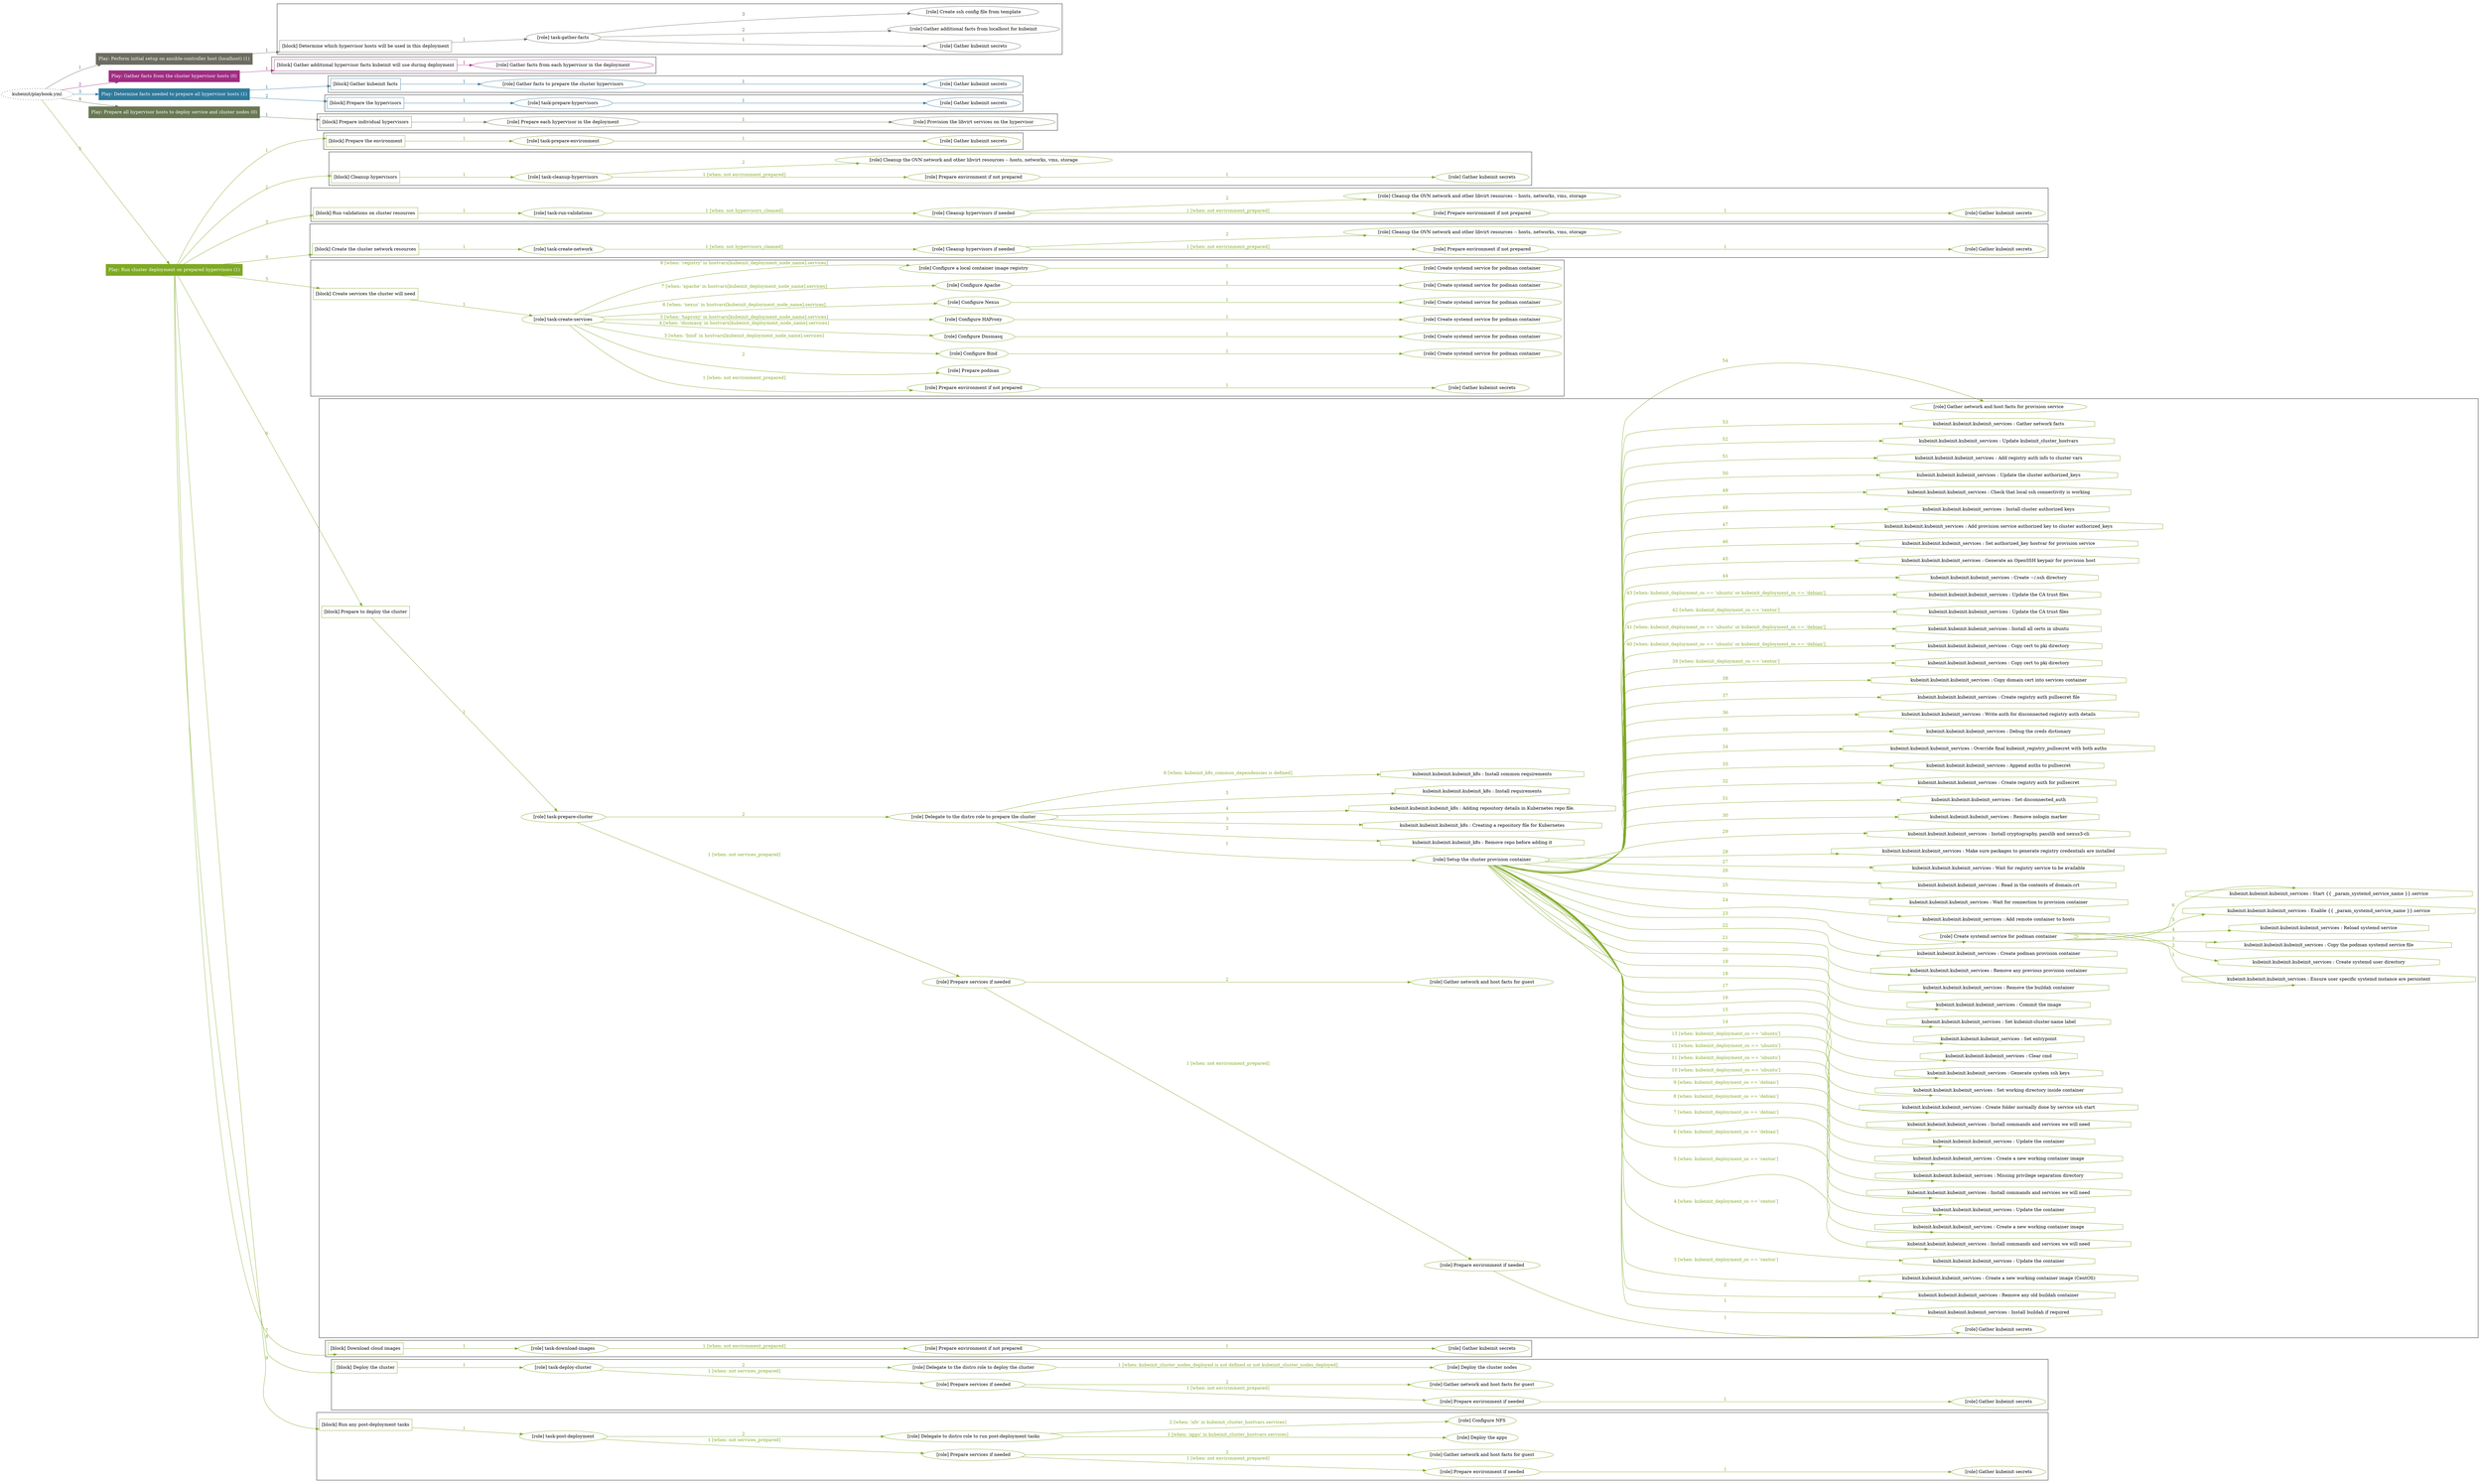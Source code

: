 digraph {
	graph [concentrate=true ordering=in rankdir=LR ratio=fill]
	edge [esep=5 sep=10]
	"kubeinit/playbook.yml" [URL="/home/runner/work/kubeinit/kubeinit/kubeinit/playbook.yml" id=playbook_2d9f80ba style=dotted]
	"kubeinit/playbook.yml" -> play_6750393c [label="1 " color="#6c6c60" fontcolor="#6c6c60" id=edge_3f41554a labeltooltip="1 " tooltip="1 "]
	subgraph "Play: Perform initial setup on ansible-controller host (localhost) (1)" {
		play_6750393c [label="Play: Perform initial setup on ansible-controller host (localhost) (1)" URL="/home/runner/work/kubeinit/kubeinit/kubeinit/playbook.yml" color="#6c6c60" fontcolor="#ffffff" id=play_6750393c shape=box style=filled tooltip=localhost]
		play_6750393c -> block_7e91f33f [label=1 color="#6c6c60" fontcolor="#6c6c60" id=edge_b56aa6e3 labeltooltip=1 tooltip=1]
		subgraph cluster_block_7e91f33f {
			block_7e91f33f [label="[block] Determine which hypervisor hosts will be used in this deployment" URL="/home/runner/work/kubeinit/kubeinit/kubeinit/playbook.yml" color="#6c6c60" id=block_7e91f33f labeltooltip="Determine which hypervisor hosts will be used in this deployment" shape=box tooltip="Determine which hypervisor hosts will be used in this deployment"]
			block_7e91f33f -> role_4b0f9eca [label="1 " color="#6c6c60" fontcolor="#6c6c60" id=edge_8d0aa957 labeltooltip="1 " tooltip="1 "]
			subgraph "task-gather-facts" {
				role_4b0f9eca [label="[role] task-gather-facts" URL="/home/runner/work/kubeinit/kubeinit/kubeinit/playbook.yml" color="#6c6c60" id=role_4b0f9eca tooltip="task-gather-facts"]
				role_4b0f9eca -> role_46d2c65d [label="1 " color="#6c6c60" fontcolor="#6c6c60" id=edge_4c540576 labeltooltip="1 " tooltip="1 "]
				subgraph "Gather kubeinit secrets" {
					role_46d2c65d [label="[role] Gather kubeinit secrets" URL="/home/runner/.ansible/collections/ansible_collections/kubeinit/kubeinit/roles/kubeinit_prepare/tasks/build_hypervisors_group.yml" color="#6c6c60" id=role_46d2c65d tooltip="Gather kubeinit secrets"]
				}
				role_4b0f9eca -> role_31205ba4 [label="2 " color="#6c6c60" fontcolor="#6c6c60" id=edge_594431e7 labeltooltip="2 " tooltip="2 "]
				subgraph "Gather additional facts from localhost for kubeinit" {
					role_31205ba4 [label="[role] Gather additional facts from localhost for kubeinit" URL="/home/runner/.ansible/collections/ansible_collections/kubeinit/kubeinit/roles/kubeinit_prepare/tasks/build_hypervisors_group.yml" color="#6c6c60" id=role_31205ba4 tooltip="Gather additional facts from localhost for kubeinit"]
				}
				role_4b0f9eca -> role_84185247 [label="3 " color="#6c6c60" fontcolor="#6c6c60" id=edge_45a31b50 labeltooltip="3 " tooltip="3 "]
				subgraph "Create ssh config file from template" {
					role_84185247 [label="[role] Create ssh config file from template" URL="/home/runner/.ansible/collections/ansible_collections/kubeinit/kubeinit/roles/kubeinit_prepare/tasks/build_hypervisors_group.yml" color="#6c6c60" id=role_84185247 tooltip="Create ssh config file from template"]
				}
			}
		}
	}
	"kubeinit/playbook.yml" -> play_8131824d [label="2 " color="#9f2d82" fontcolor="#9f2d82" id=edge_c7aa4a03 labeltooltip="2 " tooltip="2 "]
	subgraph "Play: Gather facts from the cluster hypervisor hosts (0)" {
		play_8131824d [label="Play: Gather facts from the cluster hypervisor hosts (0)" URL="/home/runner/work/kubeinit/kubeinit/kubeinit/playbook.yml" color="#9f2d82" fontcolor="#ffffff" id=play_8131824d shape=box style=filled tooltip="Play: Gather facts from the cluster hypervisor hosts (0)"]
		play_8131824d -> block_d279e00c [label=1 color="#9f2d82" fontcolor="#9f2d82" id=edge_ecfe712b labeltooltip=1 tooltip=1]
		subgraph cluster_block_d279e00c {
			block_d279e00c [label="[block] Gather additional hypervisor facts kubeinit will use during deployment" URL="/home/runner/work/kubeinit/kubeinit/kubeinit/playbook.yml" color="#9f2d82" id=block_d279e00c labeltooltip="Gather additional hypervisor facts kubeinit will use during deployment" shape=box tooltip="Gather additional hypervisor facts kubeinit will use during deployment"]
			block_d279e00c -> role_f93a7ccf [label="1 " color="#9f2d82" fontcolor="#9f2d82" id=edge_e7d5a89e labeltooltip="1 " tooltip="1 "]
			subgraph "Gather facts from each hypervisor in the deployment" {
				role_f93a7ccf [label="[role] Gather facts from each hypervisor in the deployment" URL="/home/runner/work/kubeinit/kubeinit/kubeinit/playbook.yml" color="#9f2d82" id=role_f93a7ccf tooltip="Gather facts from each hypervisor in the deployment"]
			}
		}
	}
	"kubeinit/playbook.yml" -> play_5661adb0 [label="3 " color="#307a9c" fontcolor="#307a9c" id=edge_53292b56 labeltooltip="3 " tooltip="3 "]
	subgraph "Play: Determine facts needed to prepare all hypervisor hosts (1)" {
		play_5661adb0 [label="Play: Determine facts needed to prepare all hypervisor hosts (1)" URL="/home/runner/work/kubeinit/kubeinit/kubeinit/playbook.yml" color="#307a9c" fontcolor="#ffffff" id=play_5661adb0 shape=box style=filled tooltip=localhost]
		play_5661adb0 -> block_7cc15d20 [label=1 color="#307a9c" fontcolor="#307a9c" id=edge_f80ab035 labeltooltip=1 tooltip=1]
		subgraph cluster_block_7cc15d20 {
			block_7cc15d20 [label="[block] Gather kubeinit facts" URL="/home/runner/work/kubeinit/kubeinit/kubeinit/playbook.yml" color="#307a9c" id=block_7cc15d20 labeltooltip="Gather kubeinit facts" shape=box tooltip="Gather kubeinit facts"]
			block_7cc15d20 -> role_b7c6d3ce [label="1 " color="#307a9c" fontcolor="#307a9c" id=edge_b7df2566 labeltooltip="1 " tooltip="1 "]
			subgraph "Gather facts to prepare the cluster hypervisors" {
				role_b7c6d3ce [label="[role] Gather facts to prepare the cluster hypervisors" URL="/home/runner/work/kubeinit/kubeinit/kubeinit/playbook.yml" color="#307a9c" id=role_b7c6d3ce tooltip="Gather facts to prepare the cluster hypervisors"]
				role_b7c6d3ce -> role_7c9ec287 [label="1 " color="#307a9c" fontcolor="#307a9c" id=edge_b44ce87d labeltooltip="1 " tooltip="1 "]
				subgraph "Gather kubeinit secrets" {
					role_7c9ec287 [label="[role] Gather kubeinit secrets" URL="/home/runner/.ansible/collections/ansible_collections/kubeinit/kubeinit/roles/kubeinit_prepare/tasks/gather_kubeinit_facts.yml" color="#307a9c" id=role_7c9ec287 tooltip="Gather kubeinit secrets"]
				}
			}
		}
		play_5661adb0 -> block_415cbbf3 [label=2 color="#307a9c" fontcolor="#307a9c" id=edge_b4f98827 labeltooltip=2 tooltip=2]
		subgraph cluster_block_415cbbf3 {
			block_415cbbf3 [label="[block] Prepare the hypervisors" URL="/home/runner/work/kubeinit/kubeinit/kubeinit/playbook.yml" color="#307a9c" id=block_415cbbf3 labeltooltip="Prepare the hypervisors" shape=box tooltip="Prepare the hypervisors"]
			block_415cbbf3 -> role_f06108f8 [label="1 " color="#307a9c" fontcolor="#307a9c" id=edge_209eba26 labeltooltip="1 " tooltip="1 "]
			subgraph "task-prepare-hypervisors" {
				role_f06108f8 [label="[role] task-prepare-hypervisors" URL="/home/runner/work/kubeinit/kubeinit/kubeinit/playbook.yml" color="#307a9c" id=role_f06108f8 tooltip="task-prepare-hypervisors"]
				role_f06108f8 -> role_ba56915b [label="1 " color="#307a9c" fontcolor="#307a9c" id=edge_ac3fd5f5 labeltooltip="1 " tooltip="1 "]
				subgraph "Gather kubeinit secrets" {
					role_ba56915b [label="[role] Gather kubeinit secrets" URL="/home/runner/.ansible/collections/ansible_collections/kubeinit/kubeinit/roles/kubeinit_prepare/tasks/gather_kubeinit_facts.yml" color="#307a9c" id=role_ba56915b tooltip="Gather kubeinit secrets"]
				}
			}
		}
	}
	"kubeinit/playbook.yml" -> play_cdd90feb [label="4 " color="#6a7854" fontcolor="#6a7854" id=edge_b4e2fc61 labeltooltip="4 " tooltip="4 "]
	subgraph "Play: Prepare all hypervisor hosts to deploy service and cluster nodes (0)" {
		play_cdd90feb [label="Play: Prepare all hypervisor hosts to deploy service and cluster nodes (0)" URL="/home/runner/work/kubeinit/kubeinit/kubeinit/playbook.yml" color="#6a7854" fontcolor="#ffffff" id=play_cdd90feb shape=box style=filled tooltip="Play: Prepare all hypervisor hosts to deploy service and cluster nodes (0)"]
		play_cdd90feb -> block_be3eed68 [label=1 color="#6a7854" fontcolor="#6a7854" id=edge_e8c43ddf labeltooltip=1 tooltip=1]
		subgraph cluster_block_be3eed68 {
			block_be3eed68 [label="[block] Prepare individual hypervisors" URL="/home/runner/work/kubeinit/kubeinit/kubeinit/playbook.yml" color="#6a7854" id=block_be3eed68 labeltooltip="Prepare individual hypervisors" shape=box tooltip="Prepare individual hypervisors"]
			block_be3eed68 -> role_d1baad77 [label="1 " color="#6a7854" fontcolor="#6a7854" id=edge_d7ae66bd labeltooltip="1 " tooltip="1 "]
			subgraph "Prepare each hypervisor in the deployment" {
				role_d1baad77 [label="[role] Prepare each hypervisor in the deployment" URL="/home/runner/work/kubeinit/kubeinit/kubeinit/playbook.yml" color="#6a7854" id=role_d1baad77 tooltip="Prepare each hypervisor in the deployment"]
				role_d1baad77 -> role_63c369d5 [label="1 " color="#6a7854" fontcolor="#6a7854" id=edge_722c2d59 labeltooltip="1 " tooltip="1 "]
				subgraph "Provision the libvirt services on the hypervisor" {
					role_63c369d5 [label="[role] Provision the libvirt services on the hypervisor" URL="/home/runner/.ansible/collections/ansible_collections/kubeinit/kubeinit/roles/kubeinit_prepare/tasks/prepare_hypervisor.yml" color="#6a7854" id=role_63c369d5 tooltip="Provision the libvirt services on the hypervisor"]
				}
			}
		}
	}
	"kubeinit/playbook.yml" -> play_3aa4457b [label="5 " color="#7ea923" fontcolor="#7ea923" id=edge_7346a8d8 labeltooltip="5 " tooltip="5 "]
	subgraph "Play: Run cluster deployment on prepared hypervisors (1)" {
		play_3aa4457b [label="Play: Run cluster deployment on prepared hypervisors (1)" URL="/home/runner/work/kubeinit/kubeinit/kubeinit/playbook.yml" color="#7ea923" fontcolor="#ffffff" id=play_3aa4457b shape=box style=filled tooltip=localhost]
		play_3aa4457b -> block_7d7d11b3 [label=1 color="#7ea923" fontcolor="#7ea923" id=edge_70b12353 labeltooltip=1 tooltip=1]
		subgraph cluster_block_7d7d11b3 {
			block_7d7d11b3 [label="[block] Prepare the environment" URL="/home/runner/work/kubeinit/kubeinit/kubeinit/playbook.yml" color="#7ea923" id=block_7d7d11b3 labeltooltip="Prepare the environment" shape=box tooltip="Prepare the environment"]
			block_7d7d11b3 -> role_88c20640 [label="1 " color="#7ea923" fontcolor="#7ea923" id=edge_48c83110 labeltooltip="1 " tooltip="1 "]
			subgraph "task-prepare-environment" {
				role_88c20640 [label="[role] task-prepare-environment" URL="/home/runner/work/kubeinit/kubeinit/kubeinit/playbook.yml" color="#7ea923" id=role_88c20640 tooltip="task-prepare-environment"]
				role_88c20640 -> role_f6c73cba [label="1 " color="#7ea923" fontcolor="#7ea923" id=edge_b8e5a29a labeltooltip="1 " tooltip="1 "]
				subgraph "Gather kubeinit secrets" {
					role_f6c73cba [label="[role] Gather kubeinit secrets" URL="/home/runner/.ansible/collections/ansible_collections/kubeinit/kubeinit/roles/kubeinit_prepare/tasks/gather_kubeinit_facts.yml" color="#7ea923" id=role_f6c73cba tooltip="Gather kubeinit secrets"]
				}
			}
		}
		play_3aa4457b -> block_af307bc6 [label=2 color="#7ea923" fontcolor="#7ea923" id=edge_b9945d71 labeltooltip=2 tooltip=2]
		subgraph cluster_block_af307bc6 {
			block_af307bc6 [label="[block] Cleanup hypervisors" URL="/home/runner/work/kubeinit/kubeinit/kubeinit/playbook.yml" color="#7ea923" id=block_af307bc6 labeltooltip="Cleanup hypervisors" shape=box tooltip="Cleanup hypervisors"]
			block_af307bc6 -> role_bbf666f9 [label="1 " color="#7ea923" fontcolor="#7ea923" id=edge_5f9c193c labeltooltip="1 " tooltip="1 "]
			subgraph "task-cleanup-hypervisors" {
				role_bbf666f9 [label="[role] task-cleanup-hypervisors" URL="/home/runner/work/kubeinit/kubeinit/kubeinit/playbook.yml" color="#7ea923" id=role_bbf666f9 tooltip="task-cleanup-hypervisors"]
				role_bbf666f9 -> role_99d01a88 [label="1 [when: not environment_prepared]" color="#7ea923" fontcolor="#7ea923" id=edge_311baaf1 labeltooltip="1 [when: not environment_prepared]" tooltip="1 [when: not environment_prepared]"]
				subgraph "Prepare environment if not prepared" {
					role_99d01a88 [label="[role] Prepare environment if not prepared" URL="/home/runner/.ansible/collections/ansible_collections/kubeinit/kubeinit/roles/kubeinit_prepare/tasks/cleanup_hypervisors.yml" color="#7ea923" id=role_99d01a88 tooltip="Prepare environment if not prepared"]
					role_99d01a88 -> role_767ae3f3 [label="1 " color="#7ea923" fontcolor="#7ea923" id=edge_88988634 labeltooltip="1 " tooltip="1 "]
					subgraph "Gather kubeinit secrets" {
						role_767ae3f3 [label="[role] Gather kubeinit secrets" URL="/home/runner/.ansible/collections/ansible_collections/kubeinit/kubeinit/roles/kubeinit_prepare/tasks/gather_kubeinit_facts.yml" color="#7ea923" id=role_767ae3f3 tooltip="Gather kubeinit secrets"]
					}
				}
				role_bbf666f9 -> role_acbdb4d5 [label="2 " color="#7ea923" fontcolor="#7ea923" id=edge_ae118da9 labeltooltip="2 " tooltip="2 "]
				subgraph "Cleanup the OVN network and other libvirt resources -- hosts, networks, vms, storage" {
					role_acbdb4d5 [label="[role] Cleanup the OVN network and other libvirt resources -- hosts, networks, vms, storage" URL="/home/runner/.ansible/collections/ansible_collections/kubeinit/kubeinit/roles/kubeinit_prepare/tasks/cleanup_hypervisors.yml" color="#7ea923" id=role_acbdb4d5 tooltip="Cleanup the OVN network and other libvirt resources -- hosts, networks, vms, storage"]
				}
			}
		}
		play_3aa4457b -> block_da0e6e21 [label=3 color="#7ea923" fontcolor="#7ea923" id=edge_00ca0799 labeltooltip=3 tooltip=3]
		subgraph cluster_block_da0e6e21 {
			block_da0e6e21 [label="[block] Run validations on cluster resources" URL="/home/runner/work/kubeinit/kubeinit/kubeinit/playbook.yml" color="#7ea923" id=block_da0e6e21 labeltooltip="Run validations on cluster resources" shape=box tooltip="Run validations on cluster resources"]
			block_da0e6e21 -> role_46553a46 [label="1 " color="#7ea923" fontcolor="#7ea923" id=edge_9a6ba215 labeltooltip="1 " tooltip="1 "]
			subgraph "task-run-validations" {
				role_46553a46 [label="[role] task-run-validations" URL="/home/runner/work/kubeinit/kubeinit/kubeinit/playbook.yml" color="#7ea923" id=role_46553a46 tooltip="task-run-validations"]
				role_46553a46 -> role_1e5a35e7 [label="1 [when: not hypervisors_cleaned]" color="#7ea923" fontcolor="#7ea923" id=edge_8770a211 labeltooltip="1 [when: not hypervisors_cleaned]" tooltip="1 [when: not hypervisors_cleaned]"]
				subgraph "Cleanup hypervisors if needed" {
					role_1e5a35e7 [label="[role] Cleanup hypervisors if needed" URL="/home/runner/.ansible/collections/ansible_collections/kubeinit/kubeinit/roles/kubeinit_validations/tasks/main.yml" color="#7ea923" id=role_1e5a35e7 tooltip="Cleanup hypervisors if needed"]
					role_1e5a35e7 -> role_58fa09e6 [label="1 [when: not environment_prepared]" color="#7ea923" fontcolor="#7ea923" id=edge_27278eba labeltooltip="1 [when: not environment_prepared]" tooltip="1 [when: not environment_prepared]"]
					subgraph "Prepare environment if not prepared" {
						role_58fa09e6 [label="[role] Prepare environment if not prepared" URL="/home/runner/.ansible/collections/ansible_collections/kubeinit/kubeinit/roles/kubeinit_prepare/tasks/cleanup_hypervisors.yml" color="#7ea923" id=role_58fa09e6 tooltip="Prepare environment if not prepared"]
						role_58fa09e6 -> role_dc7f9d03 [label="1 " color="#7ea923" fontcolor="#7ea923" id=edge_30b3472a labeltooltip="1 " tooltip="1 "]
						subgraph "Gather kubeinit secrets" {
							role_dc7f9d03 [label="[role] Gather kubeinit secrets" URL="/home/runner/.ansible/collections/ansible_collections/kubeinit/kubeinit/roles/kubeinit_prepare/tasks/gather_kubeinit_facts.yml" color="#7ea923" id=role_dc7f9d03 tooltip="Gather kubeinit secrets"]
						}
					}
					role_1e5a35e7 -> role_70357d08 [label="2 " color="#7ea923" fontcolor="#7ea923" id=edge_49cd540f labeltooltip="2 " tooltip="2 "]
					subgraph "Cleanup the OVN network and other libvirt resources -- hosts, networks, vms, storage" {
						role_70357d08 [label="[role] Cleanup the OVN network and other libvirt resources -- hosts, networks, vms, storage" URL="/home/runner/.ansible/collections/ansible_collections/kubeinit/kubeinit/roles/kubeinit_prepare/tasks/cleanup_hypervisors.yml" color="#7ea923" id=role_70357d08 tooltip="Cleanup the OVN network and other libvirt resources -- hosts, networks, vms, storage"]
					}
				}
			}
		}
		play_3aa4457b -> block_78b2414e [label=4 color="#7ea923" fontcolor="#7ea923" id=edge_2c86ae4c labeltooltip=4 tooltip=4]
		subgraph cluster_block_78b2414e {
			block_78b2414e [label="[block] Create the cluster network resources" URL="/home/runner/work/kubeinit/kubeinit/kubeinit/playbook.yml" color="#7ea923" id=block_78b2414e labeltooltip="Create the cluster network resources" shape=box tooltip="Create the cluster network resources"]
			block_78b2414e -> role_b0786b7c [label="1 " color="#7ea923" fontcolor="#7ea923" id=edge_b20ed166 labeltooltip="1 " tooltip="1 "]
			subgraph "task-create-network" {
				role_b0786b7c [label="[role] task-create-network" URL="/home/runner/work/kubeinit/kubeinit/kubeinit/playbook.yml" color="#7ea923" id=role_b0786b7c tooltip="task-create-network"]
				role_b0786b7c -> role_2c9c2036 [label="1 [when: not hypervisors_cleaned]" color="#7ea923" fontcolor="#7ea923" id=edge_1eedc79c labeltooltip="1 [when: not hypervisors_cleaned]" tooltip="1 [when: not hypervisors_cleaned]"]
				subgraph "Cleanup hypervisors if needed" {
					role_2c9c2036 [label="[role] Cleanup hypervisors if needed" URL="/home/runner/.ansible/collections/ansible_collections/kubeinit/kubeinit/roles/kubeinit_libvirt/tasks/create_network.yml" color="#7ea923" id=role_2c9c2036 tooltip="Cleanup hypervisors if needed"]
					role_2c9c2036 -> role_50ec4e17 [label="1 [when: not environment_prepared]" color="#7ea923" fontcolor="#7ea923" id=edge_294142e3 labeltooltip="1 [when: not environment_prepared]" tooltip="1 [when: not environment_prepared]"]
					subgraph "Prepare environment if not prepared" {
						role_50ec4e17 [label="[role] Prepare environment if not prepared" URL="/home/runner/.ansible/collections/ansible_collections/kubeinit/kubeinit/roles/kubeinit_prepare/tasks/cleanup_hypervisors.yml" color="#7ea923" id=role_50ec4e17 tooltip="Prepare environment if not prepared"]
						role_50ec4e17 -> role_972e4a7a [label="1 " color="#7ea923" fontcolor="#7ea923" id=edge_f032a23d labeltooltip="1 " tooltip="1 "]
						subgraph "Gather kubeinit secrets" {
							role_972e4a7a [label="[role] Gather kubeinit secrets" URL="/home/runner/.ansible/collections/ansible_collections/kubeinit/kubeinit/roles/kubeinit_prepare/tasks/gather_kubeinit_facts.yml" color="#7ea923" id=role_972e4a7a tooltip="Gather kubeinit secrets"]
						}
					}
					role_2c9c2036 -> role_54926153 [label="2 " color="#7ea923" fontcolor="#7ea923" id=edge_a86d6aef labeltooltip="2 " tooltip="2 "]
					subgraph "Cleanup the OVN network and other libvirt resources -- hosts, networks, vms, storage" {
						role_54926153 [label="[role] Cleanup the OVN network and other libvirt resources -- hosts, networks, vms, storage" URL="/home/runner/.ansible/collections/ansible_collections/kubeinit/kubeinit/roles/kubeinit_prepare/tasks/cleanup_hypervisors.yml" color="#7ea923" id=role_54926153 tooltip="Cleanup the OVN network and other libvirt resources -- hosts, networks, vms, storage"]
					}
				}
			}
		}
		play_3aa4457b -> block_7e3ac956 [label=5 color="#7ea923" fontcolor="#7ea923" id=edge_90a5dc49 labeltooltip=5 tooltip=5]
		subgraph cluster_block_7e3ac956 {
			block_7e3ac956 [label="[block] Create services the cluster will need" URL="/home/runner/work/kubeinit/kubeinit/kubeinit/playbook.yml" color="#7ea923" id=block_7e3ac956 labeltooltip="Create services the cluster will need" shape=box tooltip="Create services the cluster will need"]
			block_7e3ac956 -> role_115a5f64 [label="1 " color="#7ea923" fontcolor="#7ea923" id=edge_ad735126 labeltooltip="1 " tooltip="1 "]
			subgraph "task-create-services" {
				role_115a5f64 [label="[role] task-create-services" URL="/home/runner/work/kubeinit/kubeinit/kubeinit/playbook.yml" color="#7ea923" id=role_115a5f64 tooltip="task-create-services"]
				role_115a5f64 -> role_79c2cd4b [label="1 [when: not environment_prepared]" color="#7ea923" fontcolor="#7ea923" id=edge_7b8b8508 labeltooltip="1 [when: not environment_prepared]" tooltip="1 [when: not environment_prepared]"]
				subgraph "Prepare environment if not prepared" {
					role_79c2cd4b [label="[role] Prepare environment if not prepared" URL="/home/runner/.ansible/collections/ansible_collections/kubeinit/kubeinit/roles/kubeinit_services/tasks/main.yml" color="#7ea923" id=role_79c2cd4b tooltip="Prepare environment if not prepared"]
					role_79c2cd4b -> role_1962406e [label="1 " color="#7ea923" fontcolor="#7ea923" id=edge_0ed73dee labeltooltip="1 " tooltip="1 "]
					subgraph "Gather kubeinit secrets" {
						role_1962406e [label="[role] Gather kubeinit secrets" URL="/home/runner/.ansible/collections/ansible_collections/kubeinit/kubeinit/roles/kubeinit_prepare/tasks/gather_kubeinit_facts.yml" color="#7ea923" id=role_1962406e tooltip="Gather kubeinit secrets"]
					}
				}
				role_115a5f64 -> role_a21f8c80 [label="2 " color="#7ea923" fontcolor="#7ea923" id=edge_13471f0e labeltooltip="2 " tooltip="2 "]
				subgraph "Prepare podman" {
					role_a21f8c80 [label="[role] Prepare podman" URL="/home/runner/.ansible/collections/ansible_collections/kubeinit/kubeinit/roles/kubeinit_services/tasks/00_create_service_pod.yml" color="#7ea923" id=role_a21f8c80 tooltip="Prepare podman"]
				}
				role_115a5f64 -> role_231efc7b [label="3 [when: 'bind' in hostvars[kubeinit_deployment_node_name].services]" color="#7ea923" fontcolor="#7ea923" id=edge_5fc9f6de labeltooltip="3 [when: 'bind' in hostvars[kubeinit_deployment_node_name].services]" tooltip="3 [when: 'bind' in hostvars[kubeinit_deployment_node_name].services]"]
				subgraph "Configure Bind" {
					role_231efc7b [label="[role] Configure Bind" URL="/home/runner/.ansible/collections/ansible_collections/kubeinit/kubeinit/roles/kubeinit_services/tasks/start_services_containers.yml" color="#7ea923" id=role_231efc7b tooltip="Configure Bind"]
					role_231efc7b -> role_fe57a7a1 [label="1 " color="#7ea923" fontcolor="#7ea923" id=edge_fbb6f975 labeltooltip="1 " tooltip="1 "]
					subgraph "Create systemd service for podman container" {
						role_fe57a7a1 [label="[role] Create systemd service for podman container" URL="/home/runner/.ansible/collections/ansible_collections/kubeinit/kubeinit/roles/kubeinit_bind/tasks/main.yml" color="#7ea923" id=role_fe57a7a1 tooltip="Create systemd service for podman container"]
					}
				}
				role_115a5f64 -> role_a8cd74ab [label="4 [when: 'dnsmasq' in hostvars[kubeinit_deployment_node_name].services]" color="#7ea923" fontcolor="#7ea923" id=edge_2a38284c labeltooltip="4 [when: 'dnsmasq' in hostvars[kubeinit_deployment_node_name].services]" tooltip="4 [when: 'dnsmasq' in hostvars[kubeinit_deployment_node_name].services]"]
				subgraph "Configure Dnsmasq" {
					role_a8cd74ab [label="[role] Configure Dnsmasq" URL="/home/runner/.ansible/collections/ansible_collections/kubeinit/kubeinit/roles/kubeinit_services/tasks/start_services_containers.yml" color="#7ea923" id=role_a8cd74ab tooltip="Configure Dnsmasq"]
					role_a8cd74ab -> role_01308512 [label="1 " color="#7ea923" fontcolor="#7ea923" id=edge_7658b95e labeltooltip="1 " tooltip="1 "]
					subgraph "Create systemd service for podman container" {
						role_01308512 [label="[role] Create systemd service for podman container" URL="/home/runner/.ansible/collections/ansible_collections/kubeinit/kubeinit/roles/kubeinit_dnsmasq/tasks/main.yml" color="#7ea923" id=role_01308512 tooltip="Create systemd service for podman container"]
					}
				}
				role_115a5f64 -> role_e5fb44b1 [label="5 [when: 'haproxy' in hostvars[kubeinit_deployment_node_name].services]" color="#7ea923" fontcolor="#7ea923" id=edge_3c7fe4d7 labeltooltip="5 [when: 'haproxy' in hostvars[kubeinit_deployment_node_name].services]" tooltip="5 [when: 'haproxy' in hostvars[kubeinit_deployment_node_name].services]"]
				subgraph "Configure HAProxy" {
					role_e5fb44b1 [label="[role] Configure HAProxy" URL="/home/runner/.ansible/collections/ansible_collections/kubeinit/kubeinit/roles/kubeinit_services/tasks/start_services_containers.yml" color="#7ea923" id=role_e5fb44b1 tooltip="Configure HAProxy"]
					role_e5fb44b1 -> role_a26b6b64 [label="1 " color="#7ea923" fontcolor="#7ea923" id=edge_804b1939 labeltooltip="1 " tooltip="1 "]
					subgraph "Create systemd service for podman container" {
						role_a26b6b64 [label="[role] Create systemd service for podman container" URL="/home/runner/.ansible/collections/ansible_collections/kubeinit/kubeinit/roles/kubeinit_haproxy/tasks/main.yml" color="#7ea923" id=role_a26b6b64 tooltip="Create systemd service for podman container"]
					}
				}
				role_115a5f64 -> role_980ff4b4 [label="6 [when: 'nexus' in hostvars[kubeinit_deployment_node_name].services]" color="#7ea923" fontcolor="#7ea923" id=edge_6c9b3641 labeltooltip="6 [when: 'nexus' in hostvars[kubeinit_deployment_node_name].services]" tooltip="6 [when: 'nexus' in hostvars[kubeinit_deployment_node_name].services]"]
				subgraph "Configure Nexus" {
					role_980ff4b4 [label="[role] Configure Nexus" URL="/home/runner/.ansible/collections/ansible_collections/kubeinit/kubeinit/roles/kubeinit_services/tasks/start_services_containers.yml" color="#7ea923" id=role_980ff4b4 tooltip="Configure Nexus"]
					role_980ff4b4 -> role_9172a037 [label="1 " color="#7ea923" fontcolor="#7ea923" id=edge_bc95531f labeltooltip="1 " tooltip="1 "]
					subgraph "Create systemd service for podman container" {
						role_9172a037 [label="[role] Create systemd service for podman container" URL="/home/runner/.ansible/collections/ansible_collections/kubeinit/kubeinit/roles/kubeinit_nexus/tasks/main.yml" color="#7ea923" id=role_9172a037 tooltip="Create systemd service for podman container"]
					}
				}
				role_115a5f64 -> role_c1dd41e0 [label="7 [when: 'apache' in hostvars[kubeinit_deployment_node_name].services]" color="#7ea923" fontcolor="#7ea923" id=edge_36c469cd labeltooltip="7 [when: 'apache' in hostvars[kubeinit_deployment_node_name].services]" tooltip="7 [when: 'apache' in hostvars[kubeinit_deployment_node_name].services]"]
				subgraph "Configure Apache" {
					role_c1dd41e0 [label="[role] Configure Apache" URL="/home/runner/.ansible/collections/ansible_collections/kubeinit/kubeinit/roles/kubeinit_services/tasks/start_services_containers.yml" color="#7ea923" id=role_c1dd41e0 tooltip="Configure Apache"]
					role_c1dd41e0 -> role_d1843420 [label="1 " color="#7ea923" fontcolor="#7ea923" id=edge_810b0d04 labeltooltip="1 " tooltip="1 "]
					subgraph "Create systemd service for podman container" {
						role_d1843420 [label="[role] Create systemd service for podman container" URL="/home/runner/.ansible/collections/ansible_collections/kubeinit/kubeinit/roles/kubeinit_apache/tasks/main.yml" color="#7ea923" id=role_d1843420 tooltip="Create systemd service for podman container"]
					}
				}
				role_115a5f64 -> role_38c421b2 [label="8 [when: 'registry' in hostvars[kubeinit_deployment_node_name].services]" color="#7ea923" fontcolor="#7ea923" id=edge_f2544b2e labeltooltip="8 [when: 'registry' in hostvars[kubeinit_deployment_node_name].services]" tooltip="8 [when: 'registry' in hostvars[kubeinit_deployment_node_name].services]"]
				subgraph "Configure a local container image registry" {
					role_38c421b2 [label="[role] Configure a local container image registry" URL="/home/runner/.ansible/collections/ansible_collections/kubeinit/kubeinit/roles/kubeinit_services/tasks/start_services_containers.yml" color="#7ea923" id=role_38c421b2 tooltip="Configure a local container image registry"]
					role_38c421b2 -> role_c4356f39 [label="1 " color="#7ea923" fontcolor="#7ea923" id=edge_b0133c6a labeltooltip="1 " tooltip="1 "]
					subgraph "Create systemd service for podman container" {
						role_c4356f39 [label="[role] Create systemd service for podman container" URL="/home/runner/.ansible/collections/ansible_collections/kubeinit/kubeinit/roles/kubeinit_registry/tasks/main.yml" color="#7ea923" id=role_c4356f39 tooltip="Create systemd service for podman container"]
					}
				}
			}
		}
		play_3aa4457b -> block_20493a60 [label=6 color="#7ea923" fontcolor="#7ea923" id=edge_4b864160 labeltooltip=6 tooltip=6]
		subgraph cluster_block_20493a60 {
			block_20493a60 [label="[block] Prepare to deploy the cluster" URL="/home/runner/work/kubeinit/kubeinit/kubeinit/playbook.yml" color="#7ea923" id=block_20493a60 labeltooltip="Prepare to deploy the cluster" shape=box tooltip="Prepare to deploy the cluster"]
			block_20493a60 -> role_9b226ee2 [label="1 " color="#7ea923" fontcolor="#7ea923" id=edge_bc7a1344 labeltooltip="1 " tooltip="1 "]
			subgraph "task-prepare-cluster" {
				role_9b226ee2 [label="[role] task-prepare-cluster" URL="/home/runner/work/kubeinit/kubeinit/kubeinit/playbook.yml" color="#7ea923" id=role_9b226ee2 tooltip="task-prepare-cluster"]
				role_9b226ee2 -> role_2f12ca0c [label="1 [when: not services_prepared]" color="#7ea923" fontcolor="#7ea923" id=edge_00aa355d labeltooltip="1 [when: not services_prepared]" tooltip="1 [when: not services_prepared]"]
				subgraph "Prepare services if needed" {
					role_2f12ca0c [label="[role] Prepare services if needed" URL="/home/runner/.ansible/collections/ansible_collections/kubeinit/kubeinit/roles/kubeinit_prepare/tasks/prepare_cluster.yml" color="#7ea923" id=role_2f12ca0c tooltip="Prepare services if needed"]
					role_2f12ca0c -> role_e92ae007 [label="1 [when: not environment_prepared]" color="#7ea923" fontcolor="#7ea923" id=edge_cc3078c6 labeltooltip="1 [when: not environment_prepared]" tooltip="1 [when: not environment_prepared]"]
					subgraph "Prepare environment if needed" {
						role_e92ae007 [label="[role] Prepare environment if needed" URL="/home/runner/.ansible/collections/ansible_collections/kubeinit/kubeinit/roles/kubeinit_services/tasks/prepare_services.yml" color="#7ea923" id=role_e92ae007 tooltip="Prepare environment if needed"]
						role_e92ae007 -> role_721b78fa [label="1 " color="#7ea923" fontcolor="#7ea923" id=edge_b84c79f2 labeltooltip="1 " tooltip="1 "]
						subgraph "Gather kubeinit secrets" {
							role_721b78fa [label="[role] Gather kubeinit secrets" URL="/home/runner/.ansible/collections/ansible_collections/kubeinit/kubeinit/roles/kubeinit_prepare/tasks/gather_kubeinit_facts.yml" color="#7ea923" id=role_721b78fa tooltip="Gather kubeinit secrets"]
						}
					}
					role_2f12ca0c -> role_451ebb1b [label="2 " color="#7ea923" fontcolor="#7ea923" id=edge_d668cd7a labeltooltip="2 " tooltip="2 "]
					subgraph "Gather network and host facts for guest" {
						role_451ebb1b [label="[role] Gather network and host facts for guest" URL="/home/runner/.ansible/collections/ansible_collections/kubeinit/kubeinit/roles/kubeinit_services/tasks/prepare_services.yml" color="#7ea923" id=role_451ebb1b tooltip="Gather network and host facts for guest"]
					}
				}
				role_9b226ee2 -> role_82dee50a [label="2 " color="#7ea923" fontcolor="#7ea923" id=edge_5bc2cf77 labeltooltip="2 " tooltip="2 "]
				subgraph "Delegate to the distro role to prepare the cluster" {
					role_82dee50a [label="[role] Delegate to the distro role to prepare the cluster" URL="/home/runner/.ansible/collections/ansible_collections/kubeinit/kubeinit/roles/kubeinit_prepare/tasks/prepare_cluster.yml" color="#7ea923" id=role_82dee50a tooltip="Delegate to the distro role to prepare the cluster"]
					role_82dee50a -> role_404d52b7 [label="1 " color="#7ea923" fontcolor="#7ea923" id=edge_c096b64d labeltooltip="1 " tooltip="1 "]
					subgraph "Setup the cluster provision container" {
						role_404d52b7 [label="[role] Setup the cluster provision container" URL="/home/runner/.ansible/collections/ansible_collections/kubeinit/kubeinit/roles/kubeinit_k8s/tasks/prepare_cluster.yml" color="#7ea923" id=role_404d52b7 tooltip="Setup the cluster provision container"]
						task_a583a503 [label="kubeinit.kubeinit.kubeinit_services : Install buildah if required" URL="/home/runner/.ansible/collections/ansible_collections/kubeinit/kubeinit/roles/kubeinit_services/tasks/create_provision_container.yml" color="#7ea923" id=task_a583a503 shape=octagon tooltip="kubeinit.kubeinit.kubeinit_services : Install buildah if required"]
						role_404d52b7 -> task_a583a503 [label="1 " color="#7ea923" fontcolor="#7ea923" id=edge_bd239512 labeltooltip="1 " tooltip="1 "]
						task_ce272b63 [label="kubeinit.kubeinit.kubeinit_services : Remove any old buildah container" URL="/home/runner/.ansible/collections/ansible_collections/kubeinit/kubeinit/roles/kubeinit_services/tasks/create_provision_container.yml" color="#7ea923" id=task_ce272b63 shape=octagon tooltip="kubeinit.kubeinit.kubeinit_services : Remove any old buildah container"]
						role_404d52b7 -> task_ce272b63 [label="2 " color="#7ea923" fontcolor="#7ea923" id=edge_0476d6d5 labeltooltip="2 " tooltip="2 "]
						task_b0b5113b [label="kubeinit.kubeinit.kubeinit_services : Create a new working container image (CentOS)" URL="/home/runner/.ansible/collections/ansible_collections/kubeinit/kubeinit/roles/kubeinit_services/tasks/create_provision_container.yml" color="#7ea923" id=task_b0b5113b shape=octagon tooltip="kubeinit.kubeinit.kubeinit_services : Create a new working container image (CentOS)"]
						role_404d52b7 -> task_b0b5113b [label="3 [when: kubeinit_deployment_os == 'centos']" color="#7ea923" fontcolor="#7ea923" id=edge_eb926d42 labeltooltip="3 [when: kubeinit_deployment_os == 'centos']" tooltip="3 [when: kubeinit_deployment_os == 'centos']"]
						task_13f32c4b [label="kubeinit.kubeinit.kubeinit_services : Update the container" URL="/home/runner/.ansible/collections/ansible_collections/kubeinit/kubeinit/roles/kubeinit_services/tasks/create_provision_container.yml" color="#7ea923" id=task_13f32c4b shape=octagon tooltip="kubeinit.kubeinit.kubeinit_services : Update the container"]
						role_404d52b7 -> task_13f32c4b [label="4 [when: kubeinit_deployment_os == 'centos']" color="#7ea923" fontcolor="#7ea923" id=edge_f0a3bb06 labeltooltip="4 [when: kubeinit_deployment_os == 'centos']" tooltip="4 [when: kubeinit_deployment_os == 'centos']"]
						task_46fa4609 [label="kubeinit.kubeinit.kubeinit_services : Install commands and services we will need" URL="/home/runner/.ansible/collections/ansible_collections/kubeinit/kubeinit/roles/kubeinit_services/tasks/create_provision_container.yml" color="#7ea923" id=task_46fa4609 shape=octagon tooltip="kubeinit.kubeinit.kubeinit_services : Install commands and services we will need"]
						role_404d52b7 -> task_46fa4609 [label="5 [when: kubeinit_deployment_os == 'centos']" color="#7ea923" fontcolor="#7ea923" id=edge_b6dd7fa5 labeltooltip="5 [when: kubeinit_deployment_os == 'centos']" tooltip="5 [when: kubeinit_deployment_os == 'centos']"]
						task_81746843 [label="kubeinit.kubeinit.kubeinit_services : Create a new working container image" URL="/home/runner/.ansible/collections/ansible_collections/kubeinit/kubeinit/roles/kubeinit_services/tasks/create_provision_container.yml" color="#7ea923" id=task_81746843 shape=octagon tooltip="kubeinit.kubeinit.kubeinit_services : Create a new working container image"]
						role_404d52b7 -> task_81746843 [label="6 [when: kubeinit_deployment_os == 'debian']" color="#7ea923" fontcolor="#7ea923" id=edge_0a92fb6c labeltooltip="6 [when: kubeinit_deployment_os == 'debian']" tooltip="6 [when: kubeinit_deployment_os == 'debian']"]
						task_373ac0ac [label="kubeinit.kubeinit.kubeinit_services : Update the container" URL="/home/runner/.ansible/collections/ansible_collections/kubeinit/kubeinit/roles/kubeinit_services/tasks/create_provision_container.yml" color="#7ea923" id=task_373ac0ac shape=octagon tooltip="kubeinit.kubeinit.kubeinit_services : Update the container"]
						role_404d52b7 -> task_373ac0ac [label="7 [when: kubeinit_deployment_os == 'debian']" color="#7ea923" fontcolor="#7ea923" id=edge_a3ce6948 labeltooltip="7 [when: kubeinit_deployment_os == 'debian']" tooltip="7 [when: kubeinit_deployment_os == 'debian']"]
						task_9487ae8c [label="kubeinit.kubeinit.kubeinit_services : Install commands and services we will need" URL="/home/runner/.ansible/collections/ansible_collections/kubeinit/kubeinit/roles/kubeinit_services/tasks/create_provision_container.yml" color="#7ea923" id=task_9487ae8c shape=octagon tooltip="kubeinit.kubeinit.kubeinit_services : Install commands and services we will need"]
						role_404d52b7 -> task_9487ae8c [label="8 [when: kubeinit_deployment_os == 'debian']" color="#7ea923" fontcolor="#7ea923" id=edge_d72a2076 labeltooltip="8 [when: kubeinit_deployment_os == 'debian']" tooltip="8 [when: kubeinit_deployment_os == 'debian']"]
						task_0cbbe839 [label="kubeinit.kubeinit.kubeinit_services : Missing privilege separation directory" URL="/home/runner/.ansible/collections/ansible_collections/kubeinit/kubeinit/roles/kubeinit_services/tasks/create_provision_container.yml" color="#7ea923" id=task_0cbbe839 shape=octagon tooltip="kubeinit.kubeinit.kubeinit_services : Missing privilege separation directory"]
						role_404d52b7 -> task_0cbbe839 [label="9 [when: kubeinit_deployment_os == 'debian']" color="#7ea923" fontcolor="#7ea923" id=edge_1a16b1a7 labeltooltip="9 [when: kubeinit_deployment_os == 'debian']" tooltip="9 [when: kubeinit_deployment_os == 'debian']"]
						task_de723175 [label="kubeinit.kubeinit.kubeinit_services : Create a new working container image" URL="/home/runner/.ansible/collections/ansible_collections/kubeinit/kubeinit/roles/kubeinit_services/tasks/create_provision_container.yml" color="#7ea923" id=task_de723175 shape=octagon tooltip="kubeinit.kubeinit.kubeinit_services : Create a new working container image"]
						role_404d52b7 -> task_de723175 [label="10 [when: kubeinit_deployment_os == 'ubuntu']" color="#7ea923" fontcolor="#7ea923" id=edge_d38296c0 labeltooltip="10 [when: kubeinit_deployment_os == 'ubuntu']" tooltip="10 [when: kubeinit_deployment_os == 'ubuntu']"]
						task_8a60ac77 [label="kubeinit.kubeinit.kubeinit_services : Update the container" URL="/home/runner/.ansible/collections/ansible_collections/kubeinit/kubeinit/roles/kubeinit_services/tasks/create_provision_container.yml" color="#7ea923" id=task_8a60ac77 shape=octagon tooltip="kubeinit.kubeinit.kubeinit_services : Update the container"]
						role_404d52b7 -> task_8a60ac77 [label="11 [when: kubeinit_deployment_os == 'ubuntu']" color="#7ea923" fontcolor="#7ea923" id=edge_debe8d4f labeltooltip="11 [when: kubeinit_deployment_os == 'ubuntu']" tooltip="11 [when: kubeinit_deployment_os == 'ubuntu']"]
						task_6720a7be [label="kubeinit.kubeinit.kubeinit_services : Install commands and services we will need" URL="/home/runner/.ansible/collections/ansible_collections/kubeinit/kubeinit/roles/kubeinit_services/tasks/create_provision_container.yml" color="#7ea923" id=task_6720a7be shape=octagon tooltip="kubeinit.kubeinit.kubeinit_services : Install commands and services we will need"]
						role_404d52b7 -> task_6720a7be [label="12 [when: kubeinit_deployment_os == 'ubuntu']" color="#7ea923" fontcolor="#7ea923" id=edge_1f5fe432 labeltooltip="12 [when: kubeinit_deployment_os == 'ubuntu']" tooltip="12 [when: kubeinit_deployment_os == 'ubuntu']"]
						task_820985e6 [label="kubeinit.kubeinit.kubeinit_services : Create folder normally done by service ssh start" URL="/home/runner/.ansible/collections/ansible_collections/kubeinit/kubeinit/roles/kubeinit_services/tasks/create_provision_container.yml" color="#7ea923" id=task_820985e6 shape=octagon tooltip="kubeinit.kubeinit.kubeinit_services : Create folder normally done by service ssh start"]
						role_404d52b7 -> task_820985e6 [label="13 [when: kubeinit_deployment_os == 'ubuntu']" color="#7ea923" fontcolor="#7ea923" id=edge_1cb78de6 labeltooltip="13 [when: kubeinit_deployment_os == 'ubuntu']" tooltip="13 [when: kubeinit_deployment_os == 'ubuntu']"]
						task_473e795a [label="kubeinit.kubeinit.kubeinit_services : Set working directory inside container" URL="/home/runner/.ansible/collections/ansible_collections/kubeinit/kubeinit/roles/kubeinit_services/tasks/create_provision_container.yml" color="#7ea923" id=task_473e795a shape=octagon tooltip="kubeinit.kubeinit.kubeinit_services : Set working directory inside container"]
						role_404d52b7 -> task_473e795a [label="14 " color="#7ea923" fontcolor="#7ea923" id=edge_bf595d2c labeltooltip="14 " tooltip="14 "]
						task_0c463857 [label="kubeinit.kubeinit.kubeinit_services : Generate system ssh keys" URL="/home/runner/.ansible/collections/ansible_collections/kubeinit/kubeinit/roles/kubeinit_services/tasks/create_provision_container.yml" color="#7ea923" id=task_0c463857 shape=octagon tooltip="kubeinit.kubeinit.kubeinit_services : Generate system ssh keys"]
						role_404d52b7 -> task_0c463857 [label="15 " color="#7ea923" fontcolor="#7ea923" id=edge_5ade6c67 labeltooltip="15 " tooltip="15 "]
						task_63474311 [label="kubeinit.kubeinit.kubeinit_services : Clear cmd" URL="/home/runner/.ansible/collections/ansible_collections/kubeinit/kubeinit/roles/kubeinit_services/tasks/create_provision_container.yml" color="#7ea923" id=task_63474311 shape=octagon tooltip="kubeinit.kubeinit.kubeinit_services : Clear cmd"]
						role_404d52b7 -> task_63474311 [label="16 " color="#7ea923" fontcolor="#7ea923" id=edge_12e4bfda labeltooltip="16 " tooltip="16 "]
						task_affecf42 [label="kubeinit.kubeinit.kubeinit_services : Set entrypoint" URL="/home/runner/.ansible/collections/ansible_collections/kubeinit/kubeinit/roles/kubeinit_services/tasks/create_provision_container.yml" color="#7ea923" id=task_affecf42 shape=octagon tooltip="kubeinit.kubeinit.kubeinit_services : Set entrypoint"]
						role_404d52b7 -> task_affecf42 [label="17 " color="#7ea923" fontcolor="#7ea923" id=edge_04a7810c labeltooltip="17 " tooltip="17 "]
						task_68c0dcf1 [label="kubeinit.kubeinit.kubeinit_services : Set kubeinit-cluster-name label" URL="/home/runner/.ansible/collections/ansible_collections/kubeinit/kubeinit/roles/kubeinit_services/tasks/create_provision_container.yml" color="#7ea923" id=task_68c0dcf1 shape=octagon tooltip="kubeinit.kubeinit.kubeinit_services : Set kubeinit-cluster-name label"]
						role_404d52b7 -> task_68c0dcf1 [label="18 " color="#7ea923" fontcolor="#7ea923" id=edge_48bb0188 labeltooltip="18 " tooltip="18 "]
						task_51fc0a33 [label="kubeinit.kubeinit.kubeinit_services : Commit the image" URL="/home/runner/.ansible/collections/ansible_collections/kubeinit/kubeinit/roles/kubeinit_services/tasks/create_provision_container.yml" color="#7ea923" id=task_51fc0a33 shape=octagon tooltip="kubeinit.kubeinit.kubeinit_services : Commit the image"]
						role_404d52b7 -> task_51fc0a33 [label="19 " color="#7ea923" fontcolor="#7ea923" id=edge_a1be83c8 labeltooltip="19 " tooltip="19 "]
						task_75534614 [label="kubeinit.kubeinit.kubeinit_services : Remove the buildah container" URL="/home/runner/.ansible/collections/ansible_collections/kubeinit/kubeinit/roles/kubeinit_services/tasks/create_provision_container.yml" color="#7ea923" id=task_75534614 shape=octagon tooltip="kubeinit.kubeinit.kubeinit_services : Remove the buildah container"]
						role_404d52b7 -> task_75534614 [label="20 " color="#7ea923" fontcolor="#7ea923" id=edge_1f5a63f9 labeltooltip="20 " tooltip="20 "]
						task_325f7dec [label="kubeinit.kubeinit.kubeinit_services : Remove any previous provision container" URL="/home/runner/.ansible/collections/ansible_collections/kubeinit/kubeinit/roles/kubeinit_services/tasks/create_provision_container.yml" color="#7ea923" id=task_325f7dec shape=octagon tooltip="kubeinit.kubeinit.kubeinit_services : Remove any previous provision container"]
						role_404d52b7 -> task_325f7dec [label="21 " color="#7ea923" fontcolor="#7ea923" id=edge_9d8b34c4 labeltooltip="21 " tooltip="21 "]
						task_38a4697b [label="kubeinit.kubeinit.kubeinit_services : Create podman provision container" URL="/home/runner/.ansible/collections/ansible_collections/kubeinit/kubeinit/roles/kubeinit_services/tasks/create_provision_container.yml" color="#7ea923" id=task_38a4697b shape=octagon tooltip="kubeinit.kubeinit.kubeinit_services : Create podman provision container"]
						role_404d52b7 -> task_38a4697b [label="22 " color="#7ea923" fontcolor="#7ea923" id=edge_f3cd62b7 labeltooltip="22 " tooltip="22 "]
						role_404d52b7 -> role_3ca6e365 [label="23 " color="#7ea923" fontcolor="#7ea923" id=edge_63cf001f labeltooltip="23 " tooltip="23 "]
						subgraph "Create systemd service for podman container" {
							role_3ca6e365 [label="[role] Create systemd service for podman container" URL="/home/runner/.ansible/collections/ansible_collections/kubeinit/kubeinit/roles/kubeinit_services/tasks/create_provision_container.yml" color="#7ea923" id=role_3ca6e365 tooltip="Create systemd service for podman container"]
							task_884ef241 [label="kubeinit.kubeinit.kubeinit_services : Ensure user specific systemd instance are persistent" URL="/home/runner/.ansible/collections/ansible_collections/kubeinit/kubeinit/roles/kubeinit_services/tasks/create_managed_service.yml" color="#7ea923" id=task_884ef241 shape=octagon tooltip="kubeinit.kubeinit.kubeinit_services : Ensure user specific systemd instance are persistent"]
							role_3ca6e365 -> task_884ef241 [label="1 " color="#7ea923" fontcolor="#7ea923" id=edge_dbfa4dae labeltooltip="1 " tooltip="1 "]
							task_52d6b0f6 [label="kubeinit.kubeinit.kubeinit_services : Create systemd user directory" URL="/home/runner/.ansible/collections/ansible_collections/kubeinit/kubeinit/roles/kubeinit_services/tasks/create_managed_service.yml" color="#7ea923" id=task_52d6b0f6 shape=octagon tooltip="kubeinit.kubeinit.kubeinit_services : Create systemd user directory"]
							role_3ca6e365 -> task_52d6b0f6 [label="2 " color="#7ea923" fontcolor="#7ea923" id=edge_53764505 labeltooltip="2 " tooltip="2 "]
							task_282c3149 [label="kubeinit.kubeinit.kubeinit_services : Copy the podman systemd service file" URL="/home/runner/.ansible/collections/ansible_collections/kubeinit/kubeinit/roles/kubeinit_services/tasks/create_managed_service.yml" color="#7ea923" id=task_282c3149 shape=octagon tooltip="kubeinit.kubeinit.kubeinit_services : Copy the podman systemd service file"]
							role_3ca6e365 -> task_282c3149 [label="3 " color="#7ea923" fontcolor="#7ea923" id=edge_db5e613b labeltooltip="3 " tooltip="3 "]
							task_06265c82 [label="kubeinit.kubeinit.kubeinit_services : Reload systemd service" URL="/home/runner/.ansible/collections/ansible_collections/kubeinit/kubeinit/roles/kubeinit_services/tasks/create_managed_service.yml" color="#7ea923" id=task_06265c82 shape=octagon tooltip="kubeinit.kubeinit.kubeinit_services : Reload systemd service"]
							role_3ca6e365 -> task_06265c82 [label="4 " color="#7ea923" fontcolor="#7ea923" id=edge_794c4bc3 labeltooltip="4 " tooltip="4 "]
							task_d5778856 [label="kubeinit.kubeinit.kubeinit_services : Enable {{ _param_systemd_service_name }}.service" URL="/home/runner/.ansible/collections/ansible_collections/kubeinit/kubeinit/roles/kubeinit_services/tasks/create_managed_service.yml" color="#7ea923" id=task_d5778856 shape=octagon tooltip="kubeinit.kubeinit.kubeinit_services : Enable {{ _param_systemd_service_name }}.service"]
							role_3ca6e365 -> task_d5778856 [label="5 " color="#7ea923" fontcolor="#7ea923" id=edge_a792ef95 labeltooltip="5 " tooltip="5 "]
							task_48ba3421 [label="kubeinit.kubeinit.kubeinit_services : Start {{ _param_systemd_service_name }}.service" URL="/home/runner/.ansible/collections/ansible_collections/kubeinit/kubeinit/roles/kubeinit_services/tasks/create_managed_service.yml" color="#7ea923" id=task_48ba3421 shape=octagon tooltip="kubeinit.kubeinit.kubeinit_services : Start {{ _param_systemd_service_name }}.service"]
							role_3ca6e365 -> task_48ba3421 [label="6 " color="#7ea923" fontcolor="#7ea923" id=edge_9e9a6aa4 labeltooltip="6 " tooltip="6 "]
						}
						task_aedaef4e [label="kubeinit.kubeinit.kubeinit_services : Add remote container to hosts" URL="/home/runner/.ansible/collections/ansible_collections/kubeinit/kubeinit/roles/kubeinit_services/tasks/create_provision_container.yml" color="#7ea923" id=task_aedaef4e shape=octagon tooltip="kubeinit.kubeinit.kubeinit_services : Add remote container to hosts"]
						role_404d52b7 -> task_aedaef4e [label="24 " color="#7ea923" fontcolor="#7ea923" id=edge_e49b3a2e labeltooltip="24 " tooltip="24 "]
						task_f7f75576 [label="kubeinit.kubeinit.kubeinit_services : Wait for connection to provision container" URL="/home/runner/.ansible/collections/ansible_collections/kubeinit/kubeinit/roles/kubeinit_services/tasks/create_provision_container.yml" color="#7ea923" id=task_f7f75576 shape=octagon tooltip="kubeinit.kubeinit.kubeinit_services : Wait for connection to provision container"]
						role_404d52b7 -> task_f7f75576 [label="25 " color="#7ea923" fontcolor="#7ea923" id=edge_df9d6943 labeltooltip="25 " tooltip="25 "]
						task_f8ac0ce9 [label="kubeinit.kubeinit.kubeinit_services : Read in the contents of domain.crt" URL="/home/runner/.ansible/collections/ansible_collections/kubeinit/kubeinit/roles/kubeinit_services/tasks/create_provision_container.yml" color="#7ea923" id=task_f8ac0ce9 shape=octagon tooltip="kubeinit.kubeinit.kubeinit_services : Read in the contents of domain.crt"]
						role_404d52b7 -> task_f8ac0ce9 [label="26 " color="#7ea923" fontcolor="#7ea923" id=edge_abba5595 labeltooltip="26 " tooltip="26 "]
						task_a7e1e80f [label="kubeinit.kubeinit.kubeinit_services : Wait for registry service to be available" URL="/home/runner/.ansible/collections/ansible_collections/kubeinit/kubeinit/roles/kubeinit_services/tasks/create_provision_container.yml" color="#7ea923" id=task_a7e1e80f shape=octagon tooltip="kubeinit.kubeinit.kubeinit_services : Wait for registry service to be available"]
						role_404d52b7 -> task_a7e1e80f [label="27 " color="#7ea923" fontcolor="#7ea923" id=edge_b66b7b0a labeltooltip="27 " tooltip="27 "]
						task_28883798 [label="kubeinit.kubeinit.kubeinit_services : Make sure packages to generate registry credentials are installed" URL="/home/runner/.ansible/collections/ansible_collections/kubeinit/kubeinit/roles/kubeinit_services/tasks/create_provision_container.yml" color="#7ea923" id=task_28883798 shape=octagon tooltip="kubeinit.kubeinit.kubeinit_services : Make sure packages to generate registry credentials are installed"]
						role_404d52b7 -> task_28883798 [label="28 " color="#7ea923" fontcolor="#7ea923" id=edge_5858008c labeltooltip="28 " tooltip="28 "]
						task_7ac71f6f [label="kubeinit.kubeinit.kubeinit_services : Install cryptography, passlib and nexus3-cli" URL="/home/runner/.ansible/collections/ansible_collections/kubeinit/kubeinit/roles/kubeinit_services/tasks/create_provision_container.yml" color="#7ea923" id=task_7ac71f6f shape=octagon tooltip="kubeinit.kubeinit.kubeinit_services : Install cryptography, passlib and nexus3-cli"]
						role_404d52b7 -> task_7ac71f6f [label="29 " color="#7ea923" fontcolor="#7ea923" id=edge_27afa26d labeltooltip="29 " tooltip="29 "]
						task_4dc1fdd4 [label="kubeinit.kubeinit.kubeinit_services : Remove nologin marker" URL="/home/runner/.ansible/collections/ansible_collections/kubeinit/kubeinit/roles/kubeinit_services/tasks/create_provision_container.yml" color="#7ea923" id=task_4dc1fdd4 shape=octagon tooltip="kubeinit.kubeinit.kubeinit_services : Remove nologin marker"]
						role_404d52b7 -> task_4dc1fdd4 [label="30 " color="#7ea923" fontcolor="#7ea923" id=edge_04166518 labeltooltip="30 " tooltip="30 "]
						task_f21ece94 [label="kubeinit.kubeinit.kubeinit_services : Set disconnected_auth" URL="/home/runner/.ansible/collections/ansible_collections/kubeinit/kubeinit/roles/kubeinit_services/tasks/create_provision_container.yml" color="#7ea923" id=task_f21ece94 shape=octagon tooltip="kubeinit.kubeinit.kubeinit_services : Set disconnected_auth"]
						role_404d52b7 -> task_f21ece94 [label="31 " color="#7ea923" fontcolor="#7ea923" id=edge_b5f22c5a labeltooltip="31 " tooltip="31 "]
						task_8edbff49 [label="kubeinit.kubeinit.kubeinit_services : Create registry auth for pullsecret" URL="/home/runner/.ansible/collections/ansible_collections/kubeinit/kubeinit/roles/kubeinit_services/tasks/create_provision_container.yml" color="#7ea923" id=task_8edbff49 shape=octagon tooltip="kubeinit.kubeinit.kubeinit_services : Create registry auth for pullsecret"]
						role_404d52b7 -> task_8edbff49 [label="32 " color="#7ea923" fontcolor="#7ea923" id=edge_2359e1ae labeltooltip="32 " tooltip="32 "]
						task_d27eef91 [label="kubeinit.kubeinit.kubeinit_services : Append auths to pullsecret" URL="/home/runner/.ansible/collections/ansible_collections/kubeinit/kubeinit/roles/kubeinit_services/tasks/create_provision_container.yml" color="#7ea923" id=task_d27eef91 shape=octagon tooltip="kubeinit.kubeinit.kubeinit_services : Append auths to pullsecret"]
						role_404d52b7 -> task_d27eef91 [label="33 " color="#7ea923" fontcolor="#7ea923" id=edge_95c1dd0f labeltooltip="33 " tooltip="33 "]
						task_139f6ea4 [label="kubeinit.kubeinit.kubeinit_services : Override final kubeinit_registry_pullsecret with both auths" URL="/home/runner/.ansible/collections/ansible_collections/kubeinit/kubeinit/roles/kubeinit_services/tasks/create_provision_container.yml" color="#7ea923" id=task_139f6ea4 shape=octagon tooltip="kubeinit.kubeinit.kubeinit_services : Override final kubeinit_registry_pullsecret with both auths"]
						role_404d52b7 -> task_139f6ea4 [label="34 " color="#7ea923" fontcolor="#7ea923" id=edge_ddce4b59 labeltooltip="34 " tooltip="34 "]
						task_3c0c4198 [label="kubeinit.kubeinit.kubeinit_services : Debug the creds dictionary" URL="/home/runner/.ansible/collections/ansible_collections/kubeinit/kubeinit/roles/kubeinit_services/tasks/create_provision_container.yml" color="#7ea923" id=task_3c0c4198 shape=octagon tooltip="kubeinit.kubeinit.kubeinit_services : Debug the creds dictionary"]
						role_404d52b7 -> task_3c0c4198 [label="35 " color="#7ea923" fontcolor="#7ea923" id=edge_45d41854 labeltooltip="35 " tooltip="35 "]
						task_c552f756 [label="kubeinit.kubeinit.kubeinit_services : Write auth for disconnected registry auth details" URL="/home/runner/.ansible/collections/ansible_collections/kubeinit/kubeinit/roles/kubeinit_services/tasks/create_provision_container.yml" color="#7ea923" id=task_c552f756 shape=octagon tooltip="kubeinit.kubeinit.kubeinit_services : Write auth for disconnected registry auth details"]
						role_404d52b7 -> task_c552f756 [label="36 " color="#7ea923" fontcolor="#7ea923" id=edge_80fbe2bf labeltooltip="36 " tooltip="36 "]
						task_b0a75e78 [label="kubeinit.kubeinit.kubeinit_services : Create registry auth pullsecret file" URL="/home/runner/.ansible/collections/ansible_collections/kubeinit/kubeinit/roles/kubeinit_services/tasks/create_provision_container.yml" color="#7ea923" id=task_b0a75e78 shape=octagon tooltip="kubeinit.kubeinit.kubeinit_services : Create registry auth pullsecret file"]
						role_404d52b7 -> task_b0a75e78 [label="37 " color="#7ea923" fontcolor="#7ea923" id=edge_07c99fb7 labeltooltip="37 " tooltip="37 "]
						task_b52d3e37 [label="kubeinit.kubeinit.kubeinit_services : Copy domain cert into services container" URL="/home/runner/.ansible/collections/ansible_collections/kubeinit/kubeinit/roles/kubeinit_services/tasks/create_provision_container.yml" color="#7ea923" id=task_b52d3e37 shape=octagon tooltip="kubeinit.kubeinit.kubeinit_services : Copy domain cert into services container"]
						role_404d52b7 -> task_b52d3e37 [label="38 " color="#7ea923" fontcolor="#7ea923" id=edge_943571f6 labeltooltip="38 " tooltip="38 "]
						task_87465752 [label="kubeinit.kubeinit.kubeinit_services : Copy cert to pki directory" URL="/home/runner/.ansible/collections/ansible_collections/kubeinit/kubeinit/roles/kubeinit_services/tasks/create_provision_container.yml" color="#7ea923" id=task_87465752 shape=octagon tooltip="kubeinit.kubeinit.kubeinit_services : Copy cert to pki directory"]
						role_404d52b7 -> task_87465752 [label="39 [when: kubeinit_deployment_os == 'centos']" color="#7ea923" fontcolor="#7ea923" id=edge_4c4a0c9e labeltooltip="39 [when: kubeinit_deployment_os == 'centos']" tooltip="39 [when: kubeinit_deployment_os == 'centos']"]
						task_5c6b415b [label="kubeinit.kubeinit.kubeinit_services : Copy cert to pki directory" URL="/home/runner/.ansible/collections/ansible_collections/kubeinit/kubeinit/roles/kubeinit_services/tasks/create_provision_container.yml" color="#7ea923" id=task_5c6b415b shape=octagon tooltip="kubeinit.kubeinit.kubeinit_services : Copy cert to pki directory"]
						role_404d52b7 -> task_5c6b415b [label="40 [when: kubeinit_deployment_os == 'ubuntu' or kubeinit_deployment_os == 'debian']" color="#7ea923" fontcolor="#7ea923" id=edge_af376e3f labeltooltip="40 [when: kubeinit_deployment_os == 'ubuntu' or kubeinit_deployment_os == 'debian']" tooltip="40 [when: kubeinit_deployment_os == 'ubuntu' or kubeinit_deployment_os == 'debian']"]
						task_af0e4b40 [label="kubeinit.kubeinit.kubeinit_services : Install all certs in ubuntu" URL="/home/runner/.ansible/collections/ansible_collections/kubeinit/kubeinit/roles/kubeinit_services/tasks/create_provision_container.yml" color="#7ea923" id=task_af0e4b40 shape=octagon tooltip="kubeinit.kubeinit.kubeinit_services : Install all certs in ubuntu"]
						role_404d52b7 -> task_af0e4b40 [label="41 [when: kubeinit_deployment_os == 'ubuntu' or kubeinit_deployment_os == 'debian']" color="#7ea923" fontcolor="#7ea923" id=edge_47f148fb labeltooltip="41 [when: kubeinit_deployment_os == 'ubuntu' or kubeinit_deployment_os == 'debian']" tooltip="41 [when: kubeinit_deployment_os == 'ubuntu' or kubeinit_deployment_os == 'debian']"]
						task_6d32d07f [label="kubeinit.kubeinit.kubeinit_services : Update the CA trust files" URL="/home/runner/.ansible/collections/ansible_collections/kubeinit/kubeinit/roles/kubeinit_services/tasks/create_provision_container.yml" color="#7ea923" id=task_6d32d07f shape=octagon tooltip="kubeinit.kubeinit.kubeinit_services : Update the CA trust files"]
						role_404d52b7 -> task_6d32d07f [label="42 [when: kubeinit_deployment_os == 'centos']" color="#7ea923" fontcolor="#7ea923" id=edge_00bf1317 labeltooltip="42 [when: kubeinit_deployment_os == 'centos']" tooltip="42 [when: kubeinit_deployment_os == 'centos']"]
						task_c72a7237 [label="kubeinit.kubeinit.kubeinit_services : Update the CA trust files" URL="/home/runner/.ansible/collections/ansible_collections/kubeinit/kubeinit/roles/kubeinit_services/tasks/create_provision_container.yml" color="#7ea923" id=task_c72a7237 shape=octagon tooltip="kubeinit.kubeinit.kubeinit_services : Update the CA trust files"]
						role_404d52b7 -> task_c72a7237 [label="43 [when: kubeinit_deployment_os == 'ubuntu' or kubeinit_deployment_os == 'debian']" color="#7ea923" fontcolor="#7ea923" id=edge_3aa326a6 labeltooltip="43 [when: kubeinit_deployment_os == 'ubuntu' or kubeinit_deployment_os == 'debian']" tooltip="43 [when: kubeinit_deployment_os == 'ubuntu' or kubeinit_deployment_os == 'debian']"]
						task_9d2ea09c [label="kubeinit.kubeinit.kubeinit_services : Create ~/.ssh directory" URL="/home/runner/.ansible/collections/ansible_collections/kubeinit/kubeinit/roles/kubeinit_services/tasks/create_provision_container.yml" color="#7ea923" id=task_9d2ea09c shape=octagon tooltip="kubeinit.kubeinit.kubeinit_services : Create ~/.ssh directory"]
						role_404d52b7 -> task_9d2ea09c [label="44 " color="#7ea923" fontcolor="#7ea923" id=edge_21b5247a labeltooltip="44 " tooltip="44 "]
						task_08ce00f1 [label="kubeinit.kubeinit.kubeinit_services : Generate an OpenSSH keypair for provision host" URL="/home/runner/.ansible/collections/ansible_collections/kubeinit/kubeinit/roles/kubeinit_services/tasks/create_provision_container.yml" color="#7ea923" id=task_08ce00f1 shape=octagon tooltip="kubeinit.kubeinit.kubeinit_services : Generate an OpenSSH keypair for provision host"]
						role_404d52b7 -> task_08ce00f1 [label="45 " color="#7ea923" fontcolor="#7ea923" id=edge_776abaa1 labeltooltip="45 " tooltip="45 "]
						task_f73e1d60 [label="kubeinit.kubeinit.kubeinit_services : Set authorized_key hostvar for provision service" URL="/home/runner/.ansible/collections/ansible_collections/kubeinit/kubeinit/roles/kubeinit_services/tasks/create_provision_container.yml" color="#7ea923" id=task_f73e1d60 shape=octagon tooltip="kubeinit.kubeinit.kubeinit_services : Set authorized_key hostvar for provision service"]
						role_404d52b7 -> task_f73e1d60 [label="46 " color="#7ea923" fontcolor="#7ea923" id=edge_26693791 labeltooltip="46 " tooltip="46 "]
						task_a5b6f310 [label="kubeinit.kubeinit.kubeinit_services : Add provision service authorized key to cluster authorized_keys" URL="/home/runner/.ansible/collections/ansible_collections/kubeinit/kubeinit/roles/kubeinit_services/tasks/create_provision_container.yml" color="#7ea923" id=task_a5b6f310 shape=octagon tooltip="kubeinit.kubeinit.kubeinit_services : Add provision service authorized key to cluster authorized_keys"]
						role_404d52b7 -> task_a5b6f310 [label="47 " color="#7ea923" fontcolor="#7ea923" id=edge_83f69f93 labeltooltip="47 " tooltip="47 "]
						task_e5e31cf0 [label="kubeinit.kubeinit.kubeinit_services : Install cluster authorized keys" URL="/home/runner/.ansible/collections/ansible_collections/kubeinit/kubeinit/roles/kubeinit_services/tasks/create_provision_container.yml" color="#7ea923" id=task_e5e31cf0 shape=octagon tooltip="kubeinit.kubeinit.kubeinit_services : Install cluster authorized keys"]
						role_404d52b7 -> task_e5e31cf0 [label="48 " color="#7ea923" fontcolor="#7ea923" id=edge_179bec54 labeltooltip="48 " tooltip="48 "]
						task_11d2ea08 [label="kubeinit.kubeinit.kubeinit_services : Check that local ssh connectivity is working" URL="/home/runner/.ansible/collections/ansible_collections/kubeinit/kubeinit/roles/kubeinit_services/tasks/create_provision_container.yml" color="#7ea923" id=task_11d2ea08 shape=octagon tooltip="kubeinit.kubeinit.kubeinit_services : Check that local ssh connectivity is working"]
						role_404d52b7 -> task_11d2ea08 [label="49 " color="#7ea923" fontcolor="#7ea923" id=edge_6b6638cf labeltooltip="49 " tooltip="49 "]
						task_32955fcc [label="kubeinit.kubeinit.kubeinit_services : Update the cluster authorized_keys" URL="/home/runner/.ansible/collections/ansible_collections/kubeinit/kubeinit/roles/kubeinit_services/tasks/create_provision_container.yml" color="#7ea923" id=task_32955fcc shape=octagon tooltip="kubeinit.kubeinit.kubeinit_services : Update the cluster authorized_keys"]
						role_404d52b7 -> task_32955fcc [label="50 " color="#7ea923" fontcolor="#7ea923" id=edge_85d08761 labeltooltip="50 " tooltip="50 "]
						task_830bfa3d [label="kubeinit.kubeinit.kubeinit_services : Add registry auth info to cluster vars" URL="/home/runner/.ansible/collections/ansible_collections/kubeinit/kubeinit/roles/kubeinit_services/tasks/create_provision_container.yml" color="#7ea923" id=task_830bfa3d shape=octagon tooltip="kubeinit.kubeinit.kubeinit_services : Add registry auth info to cluster vars"]
						role_404d52b7 -> task_830bfa3d [label="51 " color="#7ea923" fontcolor="#7ea923" id=edge_8144d321 labeltooltip="51 " tooltip="51 "]
						task_823fcc75 [label="kubeinit.kubeinit.kubeinit_services : Update kubeinit_cluster_hostvars" URL="/home/runner/.ansible/collections/ansible_collections/kubeinit/kubeinit/roles/kubeinit_services/tasks/create_provision_container.yml" color="#7ea923" id=task_823fcc75 shape=octagon tooltip="kubeinit.kubeinit.kubeinit_services : Update kubeinit_cluster_hostvars"]
						role_404d52b7 -> task_823fcc75 [label="52 " color="#7ea923" fontcolor="#7ea923" id=edge_fedbcc65 labeltooltip="52 " tooltip="52 "]
						task_89fde147 [label="kubeinit.kubeinit.kubeinit_services : Gather network facts" URL="/home/runner/.ansible/collections/ansible_collections/kubeinit/kubeinit/roles/kubeinit_services/tasks/create_provision_container.yml" color="#7ea923" id=task_89fde147 shape=octagon tooltip="kubeinit.kubeinit.kubeinit_services : Gather network facts"]
						role_404d52b7 -> task_89fde147 [label="53 " color="#7ea923" fontcolor="#7ea923" id=edge_d9ff6b42 labeltooltip="53 " tooltip="53 "]
						role_404d52b7 -> role_a2d8218b [label="54 " color="#7ea923" fontcolor="#7ea923" id=edge_27fbe93f labeltooltip="54 " tooltip="54 "]
						subgraph "Gather network and host facts for provision service" {
							role_a2d8218b [label="[role] Gather network and host facts for provision service" URL="/home/runner/.ansible/collections/ansible_collections/kubeinit/kubeinit/roles/kubeinit_services/tasks/create_provision_container.yml" color="#7ea923" id=role_a2d8218b tooltip="Gather network and host facts for provision service"]
						}
					}
					task_0d5a5800 [label="kubeinit.kubeinit.kubeinit_k8s : Remove repo before adding it" URL="/home/runner/.ansible/collections/ansible_collections/kubeinit/kubeinit/roles/kubeinit_k8s/tasks/prepare_cluster.yml" color="#7ea923" id=task_0d5a5800 shape=octagon tooltip="kubeinit.kubeinit.kubeinit_k8s : Remove repo before adding it"]
					role_82dee50a -> task_0d5a5800 [label="2 " color="#7ea923" fontcolor="#7ea923" id=edge_9f6af1ad labeltooltip="2 " tooltip="2 "]
					task_fb98c710 [label="kubeinit.kubeinit.kubeinit_k8s : Creating a repository file for Kubernetes" URL="/home/runner/.ansible/collections/ansible_collections/kubeinit/kubeinit/roles/kubeinit_k8s/tasks/prepare_cluster.yml" color="#7ea923" id=task_fb98c710 shape=octagon tooltip="kubeinit.kubeinit.kubeinit_k8s : Creating a repository file for Kubernetes"]
					role_82dee50a -> task_fb98c710 [label="3 " color="#7ea923" fontcolor="#7ea923" id=edge_a4cacf7a labeltooltip="3 " tooltip="3 "]
					task_b228dc72 [label="kubeinit.kubeinit.kubeinit_k8s : Adding repository details in Kubernetes repo file." URL="/home/runner/.ansible/collections/ansible_collections/kubeinit/kubeinit/roles/kubeinit_k8s/tasks/prepare_cluster.yml" color="#7ea923" id=task_b228dc72 shape=octagon tooltip="kubeinit.kubeinit.kubeinit_k8s : Adding repository details in Kubernetes repo file."]
					role_82dee50a -> task_b228dc72 [label="4 " color="#7ea923" fontcolor="#7ea923" id=edge_a31af5b2 labeltooltip="4 " tooltip="4 "]
					task_a30c1ef7 [label="kubeinit.kubeinit.kubeinit_k8s : Install requirements" URL="/home/runner/.ansible/collections/ansible_collections/kubeinit/kubeinit/roles/kubeinit_k8s/tasks/prepare_cluster.yml" color="#7ea923" id=task_a30c1ef7 shape=octagon tooltip="kubeinit.kubeinit.kubeinit_k8s : Install requirements"]
					role_82dee50a -> task_a30c1ef7 [label="5 " color="#7ea923" fontcolor="#7ea923" id=edge_11eb669c labeltooltip="5 " tooltip="5 "]
					task_4b9436f5 [label="kubeinit.kubeinit.kubeinit_k8s : Install common requirements" URL="/home/runner/.ansible/collections/ansible_collections/kubeinit/kubeinit/roles/kubeinit_k8s/tasks/prepare_cluster.yml" color="#7ea923" id=task_4b9436f5 shape=octagon tooltip="kubeinit.kubeinit.kubeinit_k8s : Install common requirements"]
					role_82dee50a -> task_4b9436f5 [label="6 [when: kubeinit_k8s_common_dependencies is defined]" color="#7ea923" fontcolor="#7ea923" id=edge_03d1e0d5 labeltooltip="6 [when: kubeinit_k8s_common_dependencies is defined]" tooltip="6 [when: kubeinit_k8s_common_dependencies is defined]"]
				}
			}
		}
		play_3aa4457b -> block_ec130d32 [label=7 color="#7ea923" fontcolor="#7ea923" id=edge_5009c1e1 labeltooltip=7 tooltip=7]
		subgraph cluster_block_ec130d32 {
			block_ec130d32 [label="[block] Download cloud images" URL="/home/runner/work/kubeinit/kubeinit/kubeinit/playbook.yml" color="#7ea923" id=block_ec130d32 labeltooltip="Download cloud images" shape=box tooltip="Download cloud images"]
			block_ec130d32 -> role_c813e1a8 [label="1 " color="#7ea923" fontcolor="#7ea923" id=edge_0b161e95 labeltooltip="1 " tooltip="1 "]
			subgraph "task-download-images" {
				role_c813e1a8 [label="[role] task-download-images" URL="/home/runner/work/kubeinit/kubeinit/kubeinit/playbook.yml" color="#7ea923" id=role_c813e1a8 tooltip="task-download-images"]
				role_c813e1a8 -> role_4aa3e32e [label="1 [when: not environment_prepared]" color="#7ea923" fontcolor="#7ea923" id=edge_93d4b31d labeltooltip="1 [when: not environment_prepared]" tooltip="1 [when: not environment_prepared]"]
				subgraph "Prepare environment if not prepared" {
					role_4aa3e32e [label="[role] Prepare environment if not prepared" URL="/home/runner/.ansible/collections/ansible_collections/kubeinit/kubeinit/roles/kubeinit_libvirt/tasks/download_cloud_images.yml" color="#7ea923" id=role_4aa3e32e tooltip="Prepare environment if not prepared"]
					role_4aa3e32e -> role_dc4c94a1 [label="1 " color="#7ea923" fontcolor="#7ea923" id=edge_b43bd5dc labeltooltip="1 " tooltip="1 "]
					subgraph "Gather kubeinit secrets" {
						role_dc4c94a1 [label="[role] Gather kubeinit secrets" URL="/home/runner/.ansible/collections/ansible_collections/kubeinit/kubeinit/roles/kubeinit_prepare/tasks/gather_kubeinit_facts.yml" color="#7ea923" id=role_dc4c94a1 tooltip="Gather kubeinit secrets"]
					}
				}
			}
		}
		play_3aa4457b -> block_872141c9 [label=8 color="#7ea923" fontcolor="#7ea923" id=edge_a0a7e100 labeltooltip=8 tooltip=8]
		subgraph cluster_block_872141c9 {
			block_872141c9 [label="[block] Deploy the cluster" URL="/home/runner/work/kubeinit/kubeinit/kubeinit/playbook.yml" color="#7ea923" id=block_872141c9 labeltooltip="Deploy the cluster" shape=box tooltip="Deploy the cluster"]
			block_872141c9 -> role_8acfe303 [label="1 " color="#7ea923" fontcolor="#7ea923" id=edge_8e4ff148 labeltooltip="1 " tooltip="1 "]
			subgraph "task-deploy-cluster" {
				role_8acfe303 [label="[role] task-deploy-cluster" URL="/home/runner/work/kubeinit/kubeinit/kubeinit/playbook.yml" color="#7ea923" id=role_8acfe303 tooltip="task-deploy-cluster"]
				role_8acfe303 -> role_f31b647f [label="1 [when: not services_prepared]" color="#7ea923" fontcolor="#7ea923" id=edge_1c681d39 labeltooltip="1 [when: not services_prepared]" tooltip="1 [when: not services_prepared]"]
				subgraph "Prepare services if needed" {
					role_f31b647f [label="[role] Prepare services if needed" URL="/home/runner/.ansible/collections/ansible_collections/kubeinit/kubeinit/roles/kubeinit_prepare/tasks/deploy_cluster.yml" color="#7ea923" id=role_f31b647f tooltip="Prepare services if needed"]
					role_f31b647f -> role_1b9a979d [label="1 [when: not environment_prepared]" color="#7ea923" fontcolor="#7ea923" id=edge_4503261f labeltooltip="1 [when: not environment_prepared]" tooltip="1 [when: not environment_prepared]"]
					subgraph "Prepare environment if needed" {
						role_1b9a979d [label="[role] Prepare environment if needed" URL="/home/runner/.ansible/collections/ansible_collections/kubeinit/kubeinit/roles/kubeinit_services/tasks/prepare_services.yml" color="#7ea923" id=role_1b9a979d tooltip="Prepare environment if needed"]
						role_1b9a979d -> role_92d8b12f [label="1 " color="#7ea923" fontcolor="#7ea923" id=edge_48ae3b40 labeltooltip="1 " tooltip="1 "]
						subgraph "Gather kubeinit secrets" {
							role_92d8b12f [label="[role] Gather kubeinit secrets" URL="/home/runner/.ansible/collections/ansible_collections/kubeinit/kubeinit/roles/kubeinit_prepare/tasks/gather_kubeinit_facts.yml" color="#7ea923" id=role_92d8b12f tooltip="Gather kubeinit secrets"]
						}
					}
					role_f31b647f -> role_25e58ed4 [label="2 " color="#7ea923" fontcolor="#7ea923" id=edge_a204842c labeltooltip="2 " tooltip="2 "]
					subgraph "Gather network and host facts for guest" {
						role_25e58ed4 [label="[role] Gather network and host facts for guest" URL="/home/runner/.ansible/collections/ansible_collections/kubeinit/kubeinit/roles/kubeinit_services/tasks/prepare_services.yml" color="#7ea923" id=role_25e58ed4 tooltip="Gather network and host facts for guest"]
					}
				}
				role_8acfe303 -> role_2e0c667a [label="2 " color="#7ea923" fontcolor="#7ea923" id=edge_8bd5c6e0 labeltooltip="2 " tooltip="2 "]
				subgraph "Delegate to the distro role to deploy the cluster" {
					role_2e0c667a [label="[role] Delegate to the distro role to deploy the cluster" URL="/home/runner/.ansible/collections/ansible_collections/kubeinit/kubeinit/roles/kubeinit_prepare/tasks/deploy_cluster.yml" color="#7ea923" id=role_2e0c667a tooltip="Delegate to the distro role to deploy the cluster"]
					role_2e0c667a -> role_ce468490 [label="1 [when: kubeinit_cluster_nodes_deployed is not defined or not kubeinit_cluster_nodes_deployed]" color="#7ea923" fontcolor="#7ea923" id=edge_f5230006 labeltooltip="1 [when: kubeinit_cluster_nodes_deployed is not defined or not kubeinit_cluster_nodes_deployed]" tooltip="1 [when: kubeinit_cluster_nodes_deployed is not defined or not kubeinit_cluster_nodes_deployed]"]
					subgraph "Deploy the cluster nodes" {
						role_ce468490 [label="[role] Deploy the cluster nodes" URL="/home/runner/.ansible/collections/ansible_collections/kubeinit/kubeinit/roles/kubeinit_k8s/tasks/main.yml" color="#7ea923" id=role_ce468490 tooltip="Deploy the cluster nodes"]
					}
				}
			}
		}
		play_3aa4457b -> block_0caae120 [label=9 color="#7ea923" fontcolor="#7ea923" id=edge_536154dc labeltooltip=9 tooltip=9]
		subgraph cluster_block_0caae120 {
			block_0caae120 [label="[block] Run any post-deployment tasks" URL="/home/runner/work/kubeinit/kubeinit/kubeinit/playbook.yml" color="#7ea923" id=block_0caae120 labeltooltip="Run any post-deployment tasks" shape=box tooltip="Run any post-deployment tasks"]
			block_0caae120 -> role_aa69714a [label="1 " color="#7ea923" fontcolor="#7ea923" id=edge_90730cae labeltooltip="1 " tooltip="1 "]
			subgraph "task-post-deployment" {
				role_aa69714a [label="[role] task-post-deployment" URL="/home/runner/work/kubeinit/kubeinit/kubeinit/playbook.yml" color="#7ea923" id=role_aa69714a tooltip="task-post-deployment"]
				role_aa69714a -> role_14183226 [label="1 [when: not services_prepared]" color="#7ea923" fontcolor="#7ea923" id=edge_079589be labeltooltip="1 [when: not services_prepared]" tooltip="1 [when: not services_prepared]"]
				subgraph "Prepare services if needed" {
					role_14183226 [label="[role] Prepare services if needed" URL="/home/runner/.ansible/collections/ansible_collections/kubeinit/kubeinit/roles/kubeinit_prepare/tasks/post_deployment.yml" color="#7ea923" id=role_14183226 tooltip="Prepare services if needed"]
					role_14183226 -> role_abcff9c3 [label="1 [when: not environment_prepared]" color="#7ea923" fontcolor="#7ea923" id=edge_2814bd3a labeltooltip="1 [when: not environment_prepared]" tooltip="1 [when: not environment_prepared]"]
					subgraph "Prepare environment if needed" {
						role_abcff9c3 [label="[role] Prepare environment if needed" URL="/home/runner/.ansible/collections/ansible_collections/kubeinit/kubeinit/roles/kubeinit_services/tasks/prepare_services.yml" color="#7ea923" id=role_abcff9c3 tooltip="Prepare environment if needed"]
						role_abcff9c3 -> role_462ac349 [label="1 " color="#7ea923" fontcolor="#7ea923" id=edge_1cd55a21 labeltooltip="1 " tooltip="1 "]
						subgraph "Gather kubeinit secrets" {
							role_462ac349 [label="[role] Gather kubeinit secrets" URL="/home/runner/.ansible/collections/ansible_collections/kubeinit/kubeinit/roles/kubeinit_prepare/tasks/gather_kubeinit_facts.yml" color="#7ea923" id=role_462ac349 tooltip="Gather kubeinit secrets"]
						}
					}
					role_14183226 -> role_53df4826 [label="2 " color="#7ea923" fontcolor="#7ea923" id=edge_0cbcec49 labeltooltip="2 " tooltip="2 "]
					subgraph "Gather network and host facts for guest" {
						role_53df4826 [label="[role] Gather network and host facts for guest" URL="/home/runner/.ansible/collections/ansible_collections/kubeinit/kubeinit/roles/kubeinit_services/tasks/prepare_services.yml" color="#7ea923" id=role_53df4826 tooltip="Gather network and host facts for guest"]
					}
				}
				role_aa69714a -> role_3a769f27 [label="2 " color="#7ea923" fontcolor="#7ea923" id=edge_0ae7472c labeltooltip="2 " tooltip="2 "]
				subgraph "Delegate to distro role to run post-deployment tasks" {
					role_3a769f27 [label="[role] Delegate to distro role to run post-deployment tasks" URL="/home/runner/.ansible/collections/ansible_collections/kubeinit/kubeinit/roles/kubeinit_prepare/tasks/post_deployment.yml" color="#7ea923" id=role_3a769f27 tooltip="Delegate to distro role to run post-deployment tasks"]
					role_3a769f27 -> role_3b7bd31b [label="1 [when: 'apps' in kubeinit_cluster_hostvars.services]" color="#7ea923" fontcolor="#7ea923" id=edge_dd720d17 labeltooltip="1 [when: 'apps' in kubeinit_cluster_hostvars.services]" tooltip="1 [when: 'apps' in kubeinit_cluster_hostvars.services]"]
					subgraph "Deploy the apps" {
						role_3b7bd31b [label="[role] Deploy the apps" URL="/home/runner/.ansible/collections/ansible_collections/kubeinit/kubeinit/roles/kubeinit_k8s/tasks/post_deployment_tasks.yml" color="#7ea923" id=role_3b7bd31b tooltip="Deploy the apps"]
					}
					role_3a769f27 -> role_4aa641f0 [label="2 [when: 'nfs' in kubeinit_cluster_hostvars.services]" color="#7ea923" fontcolor="#7ea923" id=edge_4e44bf21 labeltooltip="2 [when: 'nfs' in kubeinit_cluster_hostvars.services]" tooltip="2 [when: 'nfs' in kubeinit_cluster_hostvars.services]"]
					subgraph "Configure NFS" {
						role_4aa641f0 [label="[role] Configure NFS" URL="/home/runner/.ansible/collections/ansible_collections/kubeinit/kubeinit/roles/kubeinit_k8s/tasks/post_deployment_tasks.yml" color="#7ea923" id=role_4aa641f0 tooltip="Configure NFS"]
					}
				}
			}
		}
	}
}
